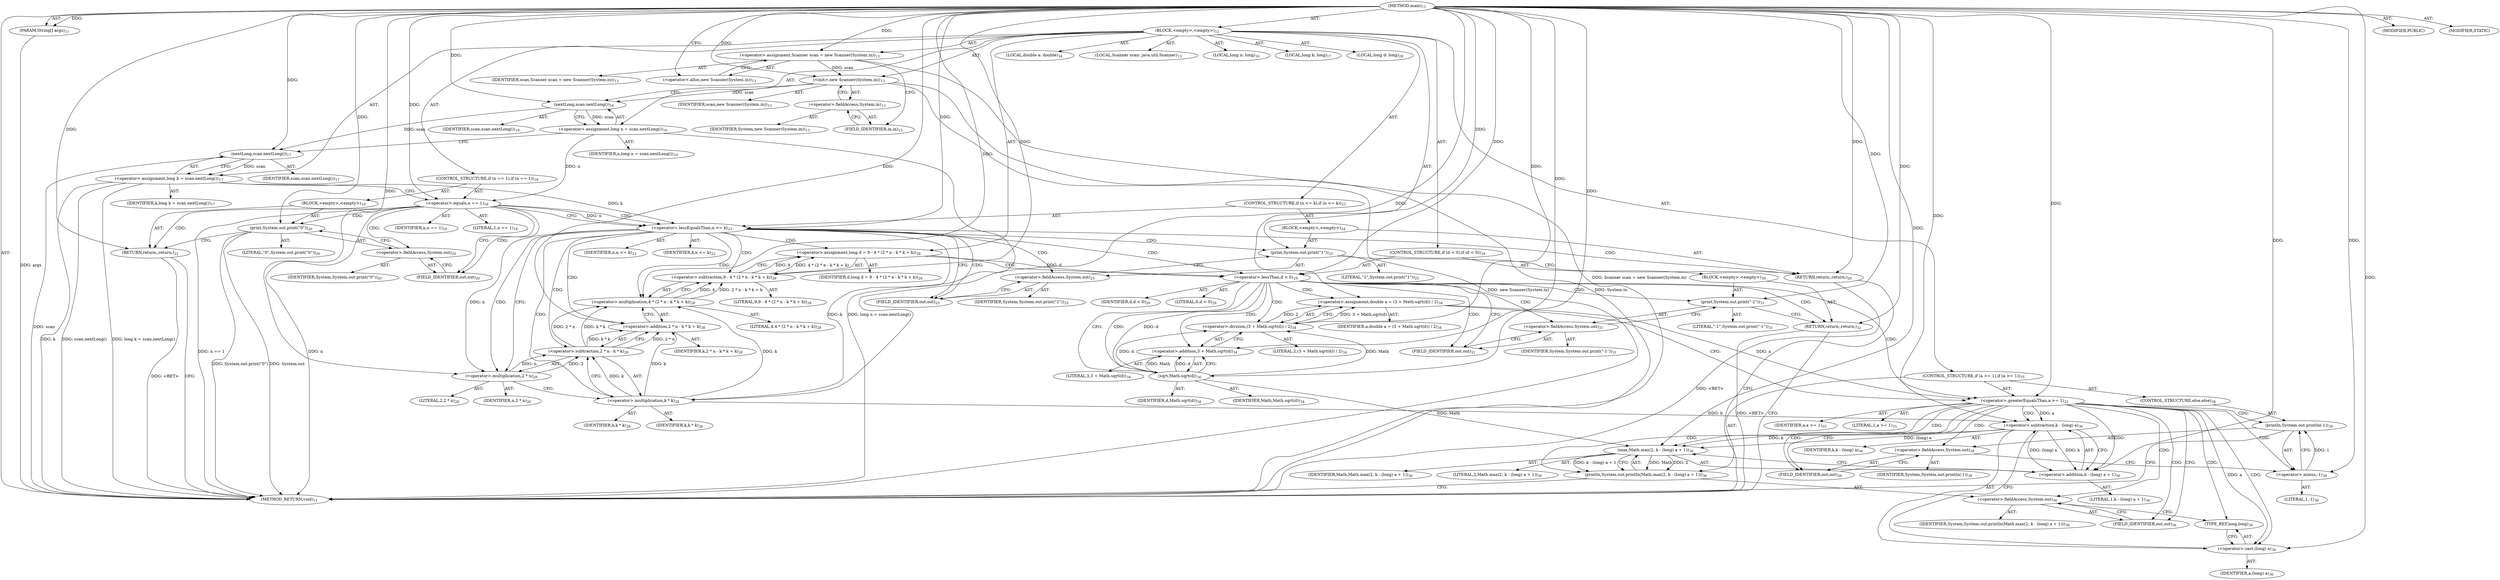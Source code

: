 digraph "main" {  
"19" [label = <(METHOD,main)<SUB>11</SUB>> ]
"20" [label = <(PARAM,String[] args)<SUB>11</SUB>> ]
"21" [label = <(BLOCK,&lt;empty&gt;,&lt;empty&gt;)<SUB>12</SUB>> ]
"4" [label = <(LOCAL,Scanner scan: java.util.Scanner)<SUB>13</SUB>> ]
"22" [label = <(&lt;operator&gt;.assignment,Scanner scan = new Scanner(System.in))<SUB>13</SUB>> ]
"23" [label = <(IDENTIFIER,scan,Scanner scan = new Scanner(System.in))<SUB>13</SUB>> ]
"24" [label = <(&lt;operator&gt;.alloc,new Scanner(System.in))<SUB>13</SUB>> ]
"25" [label = <(&lt;init&gt;,new Scanner(System.in))<SUB>13</SUB>> ]
"3" [label = <(IDENTIFIER,scan,new Scanner(System.in))<SUB>13</SUB>> ]
"26" [label = <(&lt;operator&gt;.fieldAccess,System.in)<SUB>13</SUB>> ]
"27" [label = <(IDENTIFIER,System,new Scanner(System.in))<SUB>13</SUB>> ]
"28" [label = <(FIELD_IDENTIFIER,in,in)<SUB>13</SUB>> ]
"29" [label = <(LOCAL,long n: long)<SUB>16</SUB>> ]
"30" [label = <(&lt;operator&gt;.assignment,long n = scan.nextLong())<SUB>16</SUB>> ]
"31" [label = <(IDENTIFIER,n,long n = scan.nextLong())<SUB>16</SUB>> ]
"32" [label = <(nextLong,scan.nextLong())<SUB>16</SUB>> ]
"33" [label = <(IDENTIFIER,scan,scan.nextLong())<SUB>16</SUB>> ]
"34" [label = <(LOCAL,long k: long)<SUB>17</SUB>> ]
"35" [label = <(&lt;operator&gt;.assignment,long k = scan.nextLong())<SUB>17</SUB>> ]
"36" [label = <(IDENTIFIER,k,long k = scan.nextLong())<SUB>17</SUB>> ]
"37" [label = <(nextLong,scan.nextLong())<SUB>17</SUB>> ]
"38" [label = <(IDENTIFIER,scan,scan.nextLong())<SUB>17</SUB>> ]
"39" [label = <(CONTROL_STRUCTURE,if (n == 1),if (n == 1))<SUB>18</SUB>> ]
"40" [label = <(&lt;operator&gt;.equals,n == 1)<SUB>18</SUB>> ]
"41" [label = <(IDENTIFIER,n,n == 1)<SUB>18</SUB>> ]
"42" [label = <(LITERAL,1,n == 1)<SUB>18</SUB>> ]
"43" [label = <(BLOCK,&lt;empty&gt;,&lt;empty&gt;)<SUB>19</SUB>> ]
"44" [label = <(print,System.out.print(&quot;0&quot;))<SUB>20</SUB>> ]
"45" [label = <(&lt;operator&gt;.fieldAccess,System.out)<SUB>20</SUB>> ]
"46" [label = <(IDENTIFIER,System,System.out.print(&quot;0&quot;))<SUB>20</SUB>> ]
"47" [label = <(FIELD_IDENTIFIER,out,out)<SUB>20</SUB>> ]
"48" [label = <(LITERAL,&quot;0&quot;,System.out.print(&quot;0&quot;))<SUB>20</SUB>> ]
"49" [label = <(RETURN,return;,return;)<SUB>21</SUB>> ]
"50" [label = <(CONTROL_STRUCTURE,if (n &lt;= k),if (n &lt;= k))<SUB>23</SUB>> ]
"51" [label = <(&lt;operator&gt;.lessEqualsThan,n &lt;= k)<SUB>23</SUB>> ]
"52" [label = <(IDENTIFIER,n,n &lt;= k)<SUB>23</SUB>> ]
"53" [label = <(IDENTIFIER,k,n &lt;= k)<SUB>23</SUB>> ]
"54" [label = <(BLOCK,&lt;empty&gt;,&lt;empty&gt;)<SUB>24</SUB>> ]
"55" [label = <(print,System.out.print(&quot;1&quot;))<SUB>25</SUB>> ]
"56" [label = <(&lt;operator&gt;.fieldAccess,System.out)<SUB>25</SUB>> ]
"57" [label = <(IDENTIFIER,System,System.out.print(&quot;1&quot;))<SUB>25</SUB>> ]
"58" [label = <(FIELD_IDENTIFIER,out,out)<SUB>25</SUB>> ]
"59" [label = <(LITERAL,&quot;1&quot;,System.out.print(&quot;1&quot;))<SUB>25</SUB>> ]
"60" [label = <(RETURN,return;,return;)<SUB>26</SUB>> ]
"61" [label = <(LOCAL,long d: long)<SUB>28</SUB>> ]
"62" [label = <(&lt;operator&gt;.assignment,long d = 9 - 4 * (2 * n - k * k + k))<SUB>28</SUB>> ]
"63" [label = <(IDENTIFIER,d,long d = 9 - 4 * (2 * n - k * k + k))<SUB>28</SUB>> ]
"64" [label = <(&lt;operator&gt;.subtraction,9 - 4 * (2 * n - k * k + k))<SUB>28</SUB>> ]
"65" [label = <(LITERAL,9,9 - 4 * (2 * n - k * k + k))<SUB>28</SUB>> ]
"66" [label = <(&lt;operator&gt;.multiplication,4 * (2 * n - k * k + k))<SUB>28</SUB>> ]
"67" [label = <(LITERAL,4,4 * (2 * n - k * k + k))<SUB>28</SUB>> ]
"68" [label = <(&lt;operator&gt;.addition,2 * n - k * k + k)<SUB>28</SUB>> ]
"69" [label = <(&lt;operator&gt;.subtraction,2 * n - k * k)<SUB>28</SUB>> ]
"70" [label = <(&lt;operator&gt;.multiplication,2 * n)<SUB>28</SUB>> ]
"71" [label = <(LITERAL,2,2 * n)<SUB>28</SUB>> ]
"72" [label = <(IDENTIFIER,n,2 * n)<SUB>28</SUB>> ]
"73" [label = <(&lt;operator&gt;.multiplication,k * k)<SUB>28</SUB>> ]
"74" [label = <(IDENTIFIER,k,k * k)<SUB>28</SUB>> ]
"75" [label = <(IDENTIFIER,k,k * k)<SUB>28</SUB>> ]
"76" [label = <(IDENTIFIER,k,2 * n - k * k + k)<SUB>28</SUB>> ]
"77" [label = <(CONTROL_STRUCTURE,if (d &lt; 0),if (d &lt; 0))<SUB>29</SUB>> ]
"78" [label = <(&lt;operator&gt;.lessThan,d &lt; 0)<SUB>29</SUB>> ]
"79" [label = <(IDENTIFIER,d,d &lt; 0)<SUB>29</SUB>> ]
"80" [label = <(LITERAL,0,d &lt; 0)<SUB>29</SUB>> ]
"81" [label = <(BLOCK,&lt;empty&gt;,&lt;empty&gt;)<SUB>30</SUB>> ]
"82" [label = <(print,System.out.print(&quot;-1&quot;))<SUB>31</SUB>> ]
"83" [label = <(&lt;operator&gt;.fieldAccess,System.out)<SUB>31</SUB>> ]
"84" [label = <(IDENTIFIER,System,System.out.print(&quot;-1&quot;))<SUB>31</SUB>> ]
"85" [label = <(FIELD_IDENTIFIER,out,out)<SUB>31</SUB>> ]
"86" [label = <(LITERAL,&quot;-1&quot;,System.out.print(&quot;-1&quot;))<SUB>31</SUB>> ]
"87" [label = <(RETURN,return;,return;)<SUB>32</SUB>> ]
"88" [label = <(LOCAL,double a: double)<SUB>34</SUB>> ]
"89" [label = <(&lt;operator&gt;.assignment,double a = (3 + Math.sqrt(d)) / 2)<SUB>34</SUB>> ]
"90" [label = <(IDENTIFIER,a,double a = (3 + Math.sqrt(d)) / 2)<SUB>34</SUB>> ]
"91" [label = <(&lt;operator&gt;.division,(3 + Math.sqrt(d)) / 2)<SUB>34</SUB>> ]
"92" [label = <(&lt;operator&gt;.addition,3 + Math.sqrt(d))<SUB>34</SUB>> ]
"93" [label = <(LITERAL,3,3 + Math.sqrt(d))<SUB>34</SUB>> ]
"94" [label = <(sqrt,Math.sqrt(d))<SUB>34</SUB>> ]
"95" [label = <(IDENTIFIER,Math,Math.sqrt(d))<SUB>34</SUB>> ]
"96" [label = <(IDENTIFIER,d,Math.sqrt(d))<SUB>34</SUB>> ]
"97" [label = <(LITERAL,2,(3 + Math.sqrt(d)) / 2)<SUB>34</SUB>> ]
"98" [label = <(CONTROL_STRUCTURE,if (a &gt;= 1),if (a &gt;= 1))<SUB>35</SUB>> ]
"99" [label = <(&lt;operator&gt;.greaterEqualsThan,a &gt;= 1)<SUB>35</SUB>> ]
"100" [label = <(IDENTIFIER,a,a &gt;= 1)<SUB>35</SUB>> ]
"101" [label = <(LITERAL,1,a &gt;= 1)<SUB>35</SUB>> ]
"102" [label = <(println,System.out.println(Math.max(2, k - (long) a + 1)))<SUB>36</SUB>> ]
"103" [label = <(&lt;operator&gt;.fieldAccess,System.out)<SUB>36</SUB>> ]
"104" [label = <(IDENTIFIER,System,System.out.println(Math.max(2, k - (long) a + 1)))<SUB>36</SUB>> ]
"105" [label = <(FIELD_IDENTIFIER,out,out)<SUB>36</SUB>> ]
"106" [label = <(max,Math.max(2, k - (long) a + 1))<SUB>36</SUB>> ]
"107" [label = <(IDENTIFIER,Math,Math.max(2, k - (long) a + 1))<SUB>36</SUB>> ]
"108" [label = <(LITERAL,2,Math.max(2, k - (long) a + 1))<SUB>36</SUB>> ]
"109" [label = <(&lt;operator&gt;.addition,k - (long) a + 1)<SUB>36</SUB>> ]
"110" [label = <(&lt;operator&gt;.subtraction,k - (long) a)<SUB>36</SUB>> ]
"111" [label = <(IDENTIFIER,k,k - (long) a)<SUB>36</SUB>> ]
"112" [label = <(&lt;operator&gt;.cast,(long) a)<SUB>36</SUB>> ]
"113" [label = <(TYPE_REF,long,long)<SUB>36</SUB>> ]
"114" [label = <(IDENTIFIER,a,(long) a)<SUB>36</SUB>> ]
"115" [label = <(LITERAL,1,k - (long) a + 1)<SUB>36</SUB>> ]
"116" [label = <(CONTROL_STRUCTURE,else,else)<SUB>38</SUB>> ]
"117" [label = <(println,System.out.println(-1))<SUB>38</SUB>> ]
"118" [label = <(&lt;operator&gt;.fieldAccess,System.out)<SUB>38</SUB>> ]
"119" [label = <(IDENTIFIER,System,System.out.println(-1))<SUB>38</SUB>> ]
"120" [label = <(FIELD_IDENTIFIER,out,out)<SUB>38</SUB>> ]
"121" [label = <(&lt;operator&gt;.minus,-1)<SUB>38</SUB>> ]
"122" [label = <(LITERAL,1,-1)<SUB>38</SUB>> ]
"123" [label = <(MODIFIER,PUBLIC)> ]
"124" [label = <(MODIFIER,STATIC)> ]
"125" [label = <(METHOD_RETURN,void)<SUB>11</SUB>> ]
  "19" -> "20"  [ label = "AST: "] 
  "19" -> "21"  [ label = "AST: "] 
  "19" -> "123"  [ label = "AST: "] 
  "19" -> "124"  [ label = "AST: "] 
  "19" -> "125"  [ label = "AST: "] 
  "21" -> "4"  [ label = "AST: "] 
  "21" -> "22"  [ label = "AST: "] 
  "21" -> "25"  [ label = "AST: "] 
  "21" -> "29"  [ label = "AST: "] 
  "21" -> "30"  [ label = "AST: "] 
  "21" -> "34"  [ label = "AST: "] 
  "21" -> "35"  [ label = "AST: "] 
  "21" -> "39"  [ label = "AST: "] 
  "21" -> "50"  [ label = "AST: "] 
  "21" -> "61"  [ label = "AST: "] 
  "21" -> "62"  [ label = "AST: "] 
  "21" -> "77"  [ label = "AST: "] 
  "21" -> "88"  [ label = "AST: "] 
  "21" -> "89"  [ label = "AST: "] 
  "21" -> "98"  [ label = "AST: "] 
  "22" -> "23"  [ label = "AST: "] 
  "22" -> "24"  [ label = "AST: "] 
  "25" -> "3"  [ label = "AST: "] 
  "25" -> "26"  [ label = "AST: "] 
  "26" -> "27"  [ label = "AST: "] 
  "26" -> "28"  [ label = "AST: "] 
  "30" -> "31"  [ label = "AST: "] 
  "30" -> "32"  [ label = "AST: "] 
  "32" -> "33"  [ label = "AST: "] 
  "35" -> "36"  [ label = "AST: "] 
  "35" -> "37"  [ label = "AST: "] 
  "37" -> "38"  [ label = "AST: "] 
  "39" -> "40"  [ label = "AST: "] 
  "39" -> "43"  [ label = "AST: "] 
  "40" -> "41"  [ label = "AST: "] 
  "40" -> "42"  [ label = "AST: "] 
  "43" -> "44"  [ label = "AST: "] 
  "43" -> "49"  [ label = "AST: "] 
  "44" -> "45"  [ label = "AST: "] 
  "44" -> "48"  [ label = "AST: "] 
  "45" -> "46"  [ label = "AST: "] 
  "45" -> "47"  [ label = "AST: "] 
  "50" -> "51"  [ label = "AST: "] 
  "50" -> "54"  [ label = "AST: "] 
  "51" -> "52"  [ label = "AST: "] 
  "51" -> "53"  [ label = "AST: "] 
  "54" -> "55"  [ label = "AST: "] 
  "54" -> "60"  [ label = "AST: "] 
  "55" -> "56"  [ label = "AST: "] 
  "55" -> "59"  [ label = "AST: "] 
  "56" -> "57"  [ label = "AST: "] 
  "56" -> "58"  [ label = "AST: "] 
  "62" -> "63"  [ label = "AST: "] 
  "62" -> "64"  [ label = "AST: "] 
  "64" -> "65"  [ label = "AST: "] 
  "64" -> "66"  [ label = "AST: "] 
  "66" -> "67"  [ label = "AST: "] 
  "66" -> "68"  [ label = "AST: "] 
  "68" -> "69"  [ label = "AST: "] 
  "68" -> "76"  [ label = "AST: "] 
  "69" -> "70"  [ label = "AST: "] 
  "69" -> "73"  [ label = "AST: "] 
  "70" -> "71"  [ label = "AST: "] 
  "70" -> "72"  [ label = "AST: "] 
  "73" -> "74"  [ label = "AST: "] 
  "73" -> "75"  [ label = "AST: "] 
  "77" -> "78"  [ label = "AST: "] 
  "77" -> "81"  [ label = "AST: "] 
  "78" -> "79"  [ label = "AST: "] 
  "78" -> "80"  [ label = "AST: "] 
  "81" -> "82"  [ label = "AST: "] 
  "81" -> "87"  [ label = "AST: "] 
  "82" -> "83"  [ label = "AST: "] 
  "82" -> "86"  [ label = "AST: "] 
  "83" -> "84"  [ label = "AST: "] 
  "83" -> "85"  [ label = "AST: "] 
  "89" -> "90"  [ label = "AST: "] 
  "89" -> "91"  [ label = "AST: "] 
  "91" -> "92"  [ label = "AST: "] 
  "91" -> "97"  [ label = "AST: "] 
  "92" -> "93"  [ label = "AST: "] 
  "92" -> "94"  [ label = "AST: "] 
  "94" -> "95"  [ label = "AST: "] 
  "94" -> "96"  [ label = "AST: "] 
  "98" -> "99"  [ label = "AST: "] 
  "98" -> "102"  [ label = "AST: "] 
  "98" -> "116"  [ label = "AST: "] 
  "99" -> "100"  [ label = "AST: "] 
  "99" -> "101"  [ label = "AST: "] 
  "102" -> "103"  [ label = "AST: "] 
  "102" -> "106"  [ label = "AST: "] 
  "103" -> "104"  [ label = "AST: "] 
  "103" -> "105"  [ label = "AST: "] 
  "106" -> "107"  [ label = "AST: "] 
  "106" -> "108"  [ label = "AST: "] 
  "106" -> "109"  [ label = "AST: "] 
  "109" -> "110"  [ label = "AST: "] 
  "109" -> "115"  [ label = "AST: "] 
  "110" -> "111"  [ label = "AST: "] 
  "110" -> "112"  [ label = "AST: "] 
  "112" -> "113"  [ label = "AST: "] 
  "112" -> "114"  [ label = "AST: "] 
  "116" -> "117"  [ label = "AST: "] 
  "117" -> "118"  [ label = "AST: "] 
  "117" -> "121"  [ label = "AST: "] 
  "118" -> "119"  [ label = "AST: "] 
  "118" -> "120"  [ label = "AST: "] 
  "121" -> "122"  [ label = "AST: "] 
  "22" -> "28"  [ label = "CFG: "] 
  "25" -> "32"  [ label = "CFG: "] 
  "30" -> "37"  [ label = "CFG: "] 
  "35" -> "40"  [ label = "CFG: "] 
  "62" -> "78"  [ label = "CFG: "] 
  "89" -> "99"  [ label = "CFG: "] 
  "24" -> "22"  [ label = "CFG: "] 
  "26" -> "25"  [ label = "CFG: "] 
  "32" -> "30"  [ label = "CFG: "] 
  "37" -> "35"  [ label = "CFG: "] 
  "40" -> "47"  [ label = "CFG: "] 
  "40" -> "51"  [ label = "CFG: "] 
  "51" -> "58"  [ label = "CFG: "] 
  "51" -> "70"  [ label = "CFG: "] 
  "64" -> "62"  [ label = "CFG: "] 
  "78" -> "85"  [ label = "CFG: "] 
  "78" -> "94"  [ label = "CFG: "] 
  "91" -> "89"  [ label = "CFG: "] 
  "99" -> "105"  [ label = "CFG: "] 
  "99" -> "120"  [ label = "CFG: "] 
  "102" -> "125"  [ label = "CFG: "] 
  "28" -> "26"  [ label = "CFG: "] 
  "44" -> "49"  [ label = "CFG: "] 
  "49" -> "125"  [ label = "CFG: "] 
  "55" -> "60"  [ label = "CFG: "] 
  "60" -> "125"  [ label = "CFG: "] 
  "66" -> "64"  [ label = "CFG: "] 
  "82" -> "87"  [ label = "CFG: "] 
  "87" -> "125"  [ label = "CFG: "] 
  "92" -> "91"  [ label = "CFG: "] 
  "103" -> "113"  [ label = "CFG: "] 
  "106" -> "102"  [ label = "CFG: "] 
  "117" -> "125"  [ label = "CFG: "] 
  "45" -> "44"  [ label = "CFG: "] 
  "56" -> "55"  [ label = "CFG: "] 
  "68" -> "66"  [ label = "CFG: "] 
  "83" -> "82"  [ label = "CFG: "] 
  "94" -> "92"  [ label = "CFG: "] 
  "105" -> "103"  [ label = "CFG: "] 
  "109" -> "106"  [ label = "CFG: "] 
  "118" -> "121"  [ label = "CFG: "] 
  "121" -> "117"  [ label = "CFG: "] 
  "47" -> "45"  [ label = "CFG: "] 
  "58" -> "56"  [ label = "CFG: "] 
  "69" -> "68"  [ label = "CFG: "] 
  "85" -> "83"  [ label = "CFG: "] 
  "110" -> "109"  [ label = "CFG: "] 
  "120" -> "118"  [ label = "CFG: "] 
  "70" -> "73"  [ label = "CFG: "] 
  "73" -> "69"  [ label = "CFG: "] 
  "112" -> "110"  [ label = "CFG: "] 
  "113" -> "112"  [ label = "CFG: "] 
  "19" -> "24"  [ label = "CFG: "] 
  "49" -> "125"  [ label = "DDG: &lt;RET&gt;"] 
  "87" -> "125"  [ label = "DDG: &lt;RET&gt;"] 
  "60" -> "125"  [ label = "DDG: &lt;RET&gt;"] 
  "20" -> "125"  [ label = "DDG: args"] 
  "22" -> "125"  [ label = "DDG: Scanner scan = new Scanner(System.in)"] 
  "25" -> "125"  [ label = "DDG: System.in"] 
  "25" -> "125"  [ label = "DDG: new Scanner(System.in)"] 
  "30" -> "125"  [ label = "DDG: long n = scan.nextLong()"] 
  "35" -> "125"  [ label = "DDG: k"] 
  "37" -> "125"  [ label = "DDG: scan"] 
  "35" -> "125"  [ label = "DDG: scan.nextLong()"] 
  "35" -> "125"  [ label = "DDG: long k = scan.nextLong()"] 
  "40" -> "125"  [ label = "DDG: n"] 
  "40" -> "125"  [ label = "DDG: n == 1"] 
  "44" -> "125"  [ label = "DDG: System.out"] 
  "44" -> "125"  [ label = "DDG: System.out.print(&quot;0&quot;)"] 
  "19" -> "20"  [ label = "DDG: "] 
  "19" -> "22"  [ label = "DDG: "] 
  "32" -> "30"  [ label = "DDG: scan"] 
  "37" -> "35"  [ label = "DDG: scan"] 
  "64" -> "62"  [ label = "DDG: 9"] 
  "64" -> "62"  [ label = "DDG: 4 * (2 * n - k * k + k)"] 
  "91" -> "89"  [ label = "DDG: 3 + Math.sqrt(d)"] 
  "91" -> "89"  [ label = "DDG: 2"] 
  "22" -> "25"  [ label = "DDG: scan"] 
  "19" -> "25"  [ label = "DDG: "] 
  "25" -> "32"  [ label = "DDG: scan"] 
  "19" -> "32"  [ label = "DDG: "] 
  "32" -> "37"  [ label = "DDG: scan"] 
  "19" -> "37"  [ label = "DDG: "] 
  "30" -> "40"  [ label = "DDG: n"] 
  "19" -> "40"  [ label = "DDG: "] 
  "19" -> "49"  [ label = "DDG: "] 
  "40" -> "51"  [ label = "DDG: n"] 
  "19" -> "51"  [ label = "DDG: "] 
  "35" -> "51"  [ label = "DDG: k"] 
  "19" -> "60"  [ label = "DDG: "] 
  "19" -> "64"  [ label = "DDG: "] 
  "66" -> "64"  [ label = "DDG: 4"] 
  "66" -> "64"  [ label = "DDG: 2 * n - k * k + k"] 
  "62" -> "78"  [ label = "DDG: d"] 
  "19" -> "78"  [ label = "DDG: "] 
  "19" -> "87"  [ label = "DDG: "] 
  "19" -> "91"  [ label = "DDG: "] 
  "94" -> "91"  [ label = "DDG: Math"] 
  "94" -> "91"  [ label = "DDG: d"] 
  "89" -> "99"  [ label = "DDG: a"] 
  "19" -> "99"  [ label = "DDG: "] 
  "106" -> "102"  [ label = "DDG: Math"] 
  "106" -> "102"  [ label = "DDG: 2"] 
  "106" -> "102"  [ label = "DDG: k - (long) a + 1"] 
  "19" -> "44"  [ label = "DDG: "] 
  "19" -> "55"  [ label = "DDG: "] 
  "19" -> "66"  [ label = "DDG: "] 
  "69" -> "66"  [ label = "DDG: 2 * n"] 
  "69" -> "66"  [ label = "DDG: k * k"] 
  "73" -> "66"  [ label = "DDG: k"] 
  "19" -> "82"  [ label = "DDG: "] 
  "19" -> "92"  [ label = "DDG: "] 
  "94" -> "92"  [ label = "DDG: Math"] 
  "94" -> "92"  [ label = "DDG: d"] 
  "94" -> "106"  [ label = "DDG: Math"] 
  "19" -> "106"  [ label = "DDG: "] 
  "110" -> "106"  [ label = "DDG: k"] 
  "110" -> "106"  [ label = "DDG: (long) a"] 
  "121" -> "117"  [ label = "DDG: 1"] 
  "69" -> "68"  [ label = "DDG: 2 * n"] 
  "69" -> "68"  [ label = "DDG: k * k"] 
  "73" -> "68"  [ label = "DDG: k"] 
  "19" -> "68"  [ label = "DDG: "] 
  "19" -> "94"  [ label = "DDG: "] 
  "78" -> "94"  [ label = "DDG: d"] 
  "110" -> "109"  [ label = "DDG: k"] 
  "110" -> "109"  [ label = "DDG: (long) a"] 
  "19" -> "109"  [ label = "DDG: "] 
  "19" -> "121"  [ label = "DDG: "] 
  "70" -> "69"  [ label = "DDG: 2"] 
  "70" -> "69"  [ label = "DDG: n"] 
  "73" -> "69"  [ label = "DDG: k"] 
  "19" -> "110"  [ label = "DDG: "] 
  "73" -> "110"  [ label = "DDG: k"] 
  "99" -> "110"  [ label = "DDG: a"] 
  "19" -> "70"  [ label = "DDG: "] 
  "51" -> "70"  [ label = "DDG: n"] 
  "51" -> "73"  [ label = "DDG: k"] 
  "19" -> "73"  [ label = "DDG: "] 
  "19" -> "112"  [ label = "DDG: "] 
  "99" -> "112"  [ label = "DDG: a"] 
  "40" -> "47"  [ label = "CDG: "] 
  "40" -> "49"  [ label = "CDG: "] 
  "40" -> "51"  [ label = "CDG: "] 
  "40" -> "45"  [ label = "CDG: "] 
  "40" -> "44"  [ label = "CDG: "] 
  "51" -> "68"  [ label = "CDG: "] 
  "51" -> "60"  [ label = "CDG: "] 
  "51" -> "73"  [ label = "CDG: "] 
  "51" -> "64"  [ label = "CDG: "] 
  "51" -> "66"  [ label = "CDG: "] 
  "51" -> "56"  [ label = "CDG: "] 
  "51" -> "69"  [ label = "CDG: "] 
  "51" -> "58"  [ label = "CDG: "] 
  "51" -> "70"  [ label = "CDG: "] 
  "51" -> "55"  [ label = "CDG: "] 
  "51" -> "78"  [ label = "CDG: "] 
  "51" -> "62"  [ label = "CDG: "] 
  "78" -> "94"  [ label = "CDG: "] 
  "78" -> "89"  [ label = "CDG: "] 
  "78" -> "99"  [ label = "CDG: "] 
  "78" -> "85"  [ label = "CDG: "] 
  "78" -> "92"  [ label = "CDG: "] 
  "78" -> "87"  [ label = "CDG: "] 
  "78" -> "91"  [ label = "CDG: "] 
  "78" -> "82"  [ label = "CDG: "] 
  "78" -> "83"  [ label = "CDG: "] 
  "99" -> "120"  [ label = "CDG: "] 
  "99" -> "113"  [ label = "CDG: "] 
  "99" -> "102"  [ label = "CDG: "] 
  "99" -> "103"  [ label = "CDG: "] 
  "99" -> "121"  [ label = "CDG: "] 
  "99" -> "106"  [ label = "CDG: "] 
  "99" -> "112"  [ label = "CDG: "] 
  "99" -> "105"  [ label = "CDG: "] 
  "99" -> "118"  [ label = "CDG: "] 
  "99" -> "110"  [ label = "CDG: "] 
  "99" -> "117"  [ label = "CDG: "] 
  "99" -> "109"  [ label = "CDG: "] 
}
